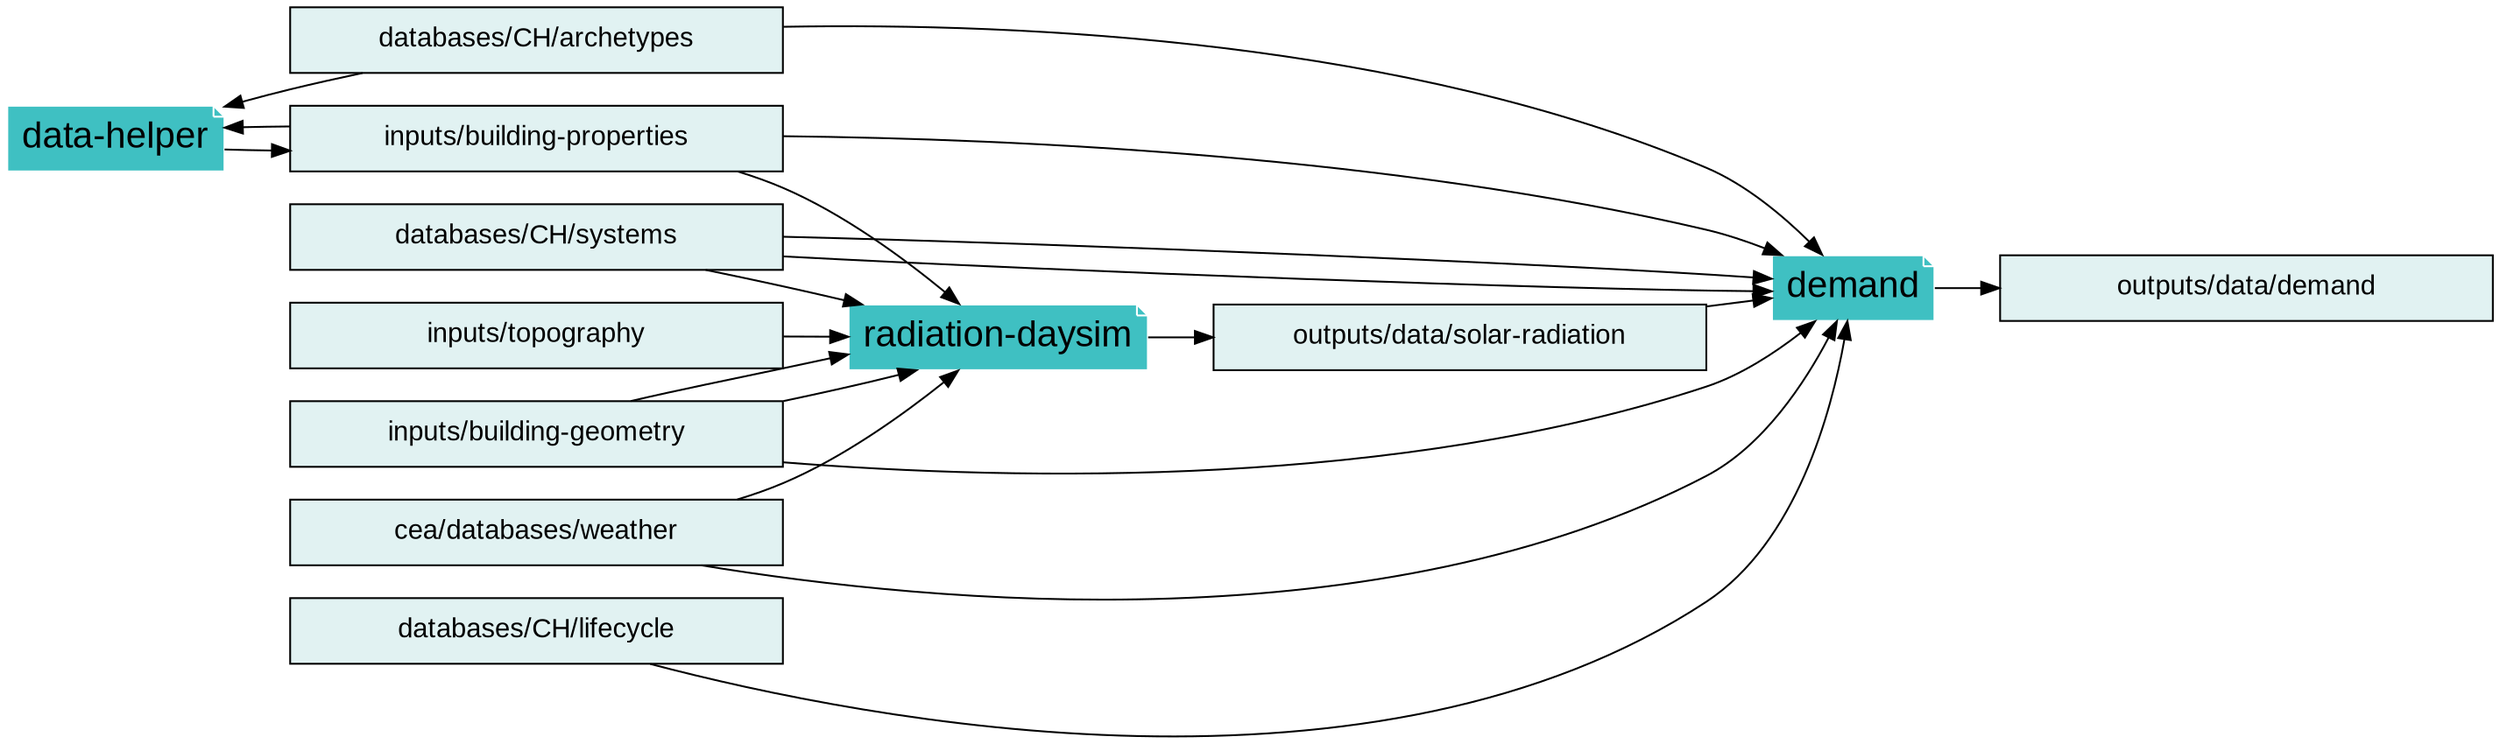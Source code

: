 digraph trace_inputlocator {
    rankdir="LR";
    graph [overlap = false, fontname=arial];
    "data-helper"[shape=note, style=filled, color=white, fillcolor="#3FC0C2", fontname=arial, fontsize=20];
    "demand"[shape=note, style=filled, color=white, fillcolor="#3FC0C2", fontname=arial, fontsize=20];
    "radiation-daysim"[shape=note, style=filled, color=white, fillcolor="#3FC0C2", fontname=arial, fontsize=20];
    node [shape=box, style=filled, fillcolor="#E1F2F2", fontname=arial, fontsize=15, fixedsize=true, width=3.75]
    "databases/CH/archetypes" -> "data-helper"
    "inputs/building-properties" -> "data-helper"
    "databases/CH/archetypes" -> "demand"
    "inputs/building-properties" -> "demand"
    "databases/CH/systems" -> "demand"
    "databases/CH/lifecycle" -> "demand"
    "outputs/data/solar-radiation" -> "demand"
    "databases/CH/systems" -> "demand"
    "cea/databases/weather" -> "demand"
    "inputs/building-geometry" -> "demand"
    "inputs/building-properties" -> "radiation-daysim"
    "inputs/building-geometry" -> "radiation-daysim"
    "databases/CH/systems" -> "radiation-daysim"
    "inputs/topography" -> "radiation-daysim"
    "cea/databases/weather" -> "radiation-daysim"
    "inputs/building-geometry" -> "radiation-daysim"
    "data-helper" -> "inputs/building-properties"
    "demand" -> "outputs/data/demand"
    "radiation-daysim" -> "outputs/data/solar-radiation"
    {rank=same "databases/CH/lifecycle" "databases/CH/archetypes" "inputs/building-geometry" "databases/CH/systems"
    "inputs/topography" "cea/databases/weather" "inputs/building-properties"}
    }
